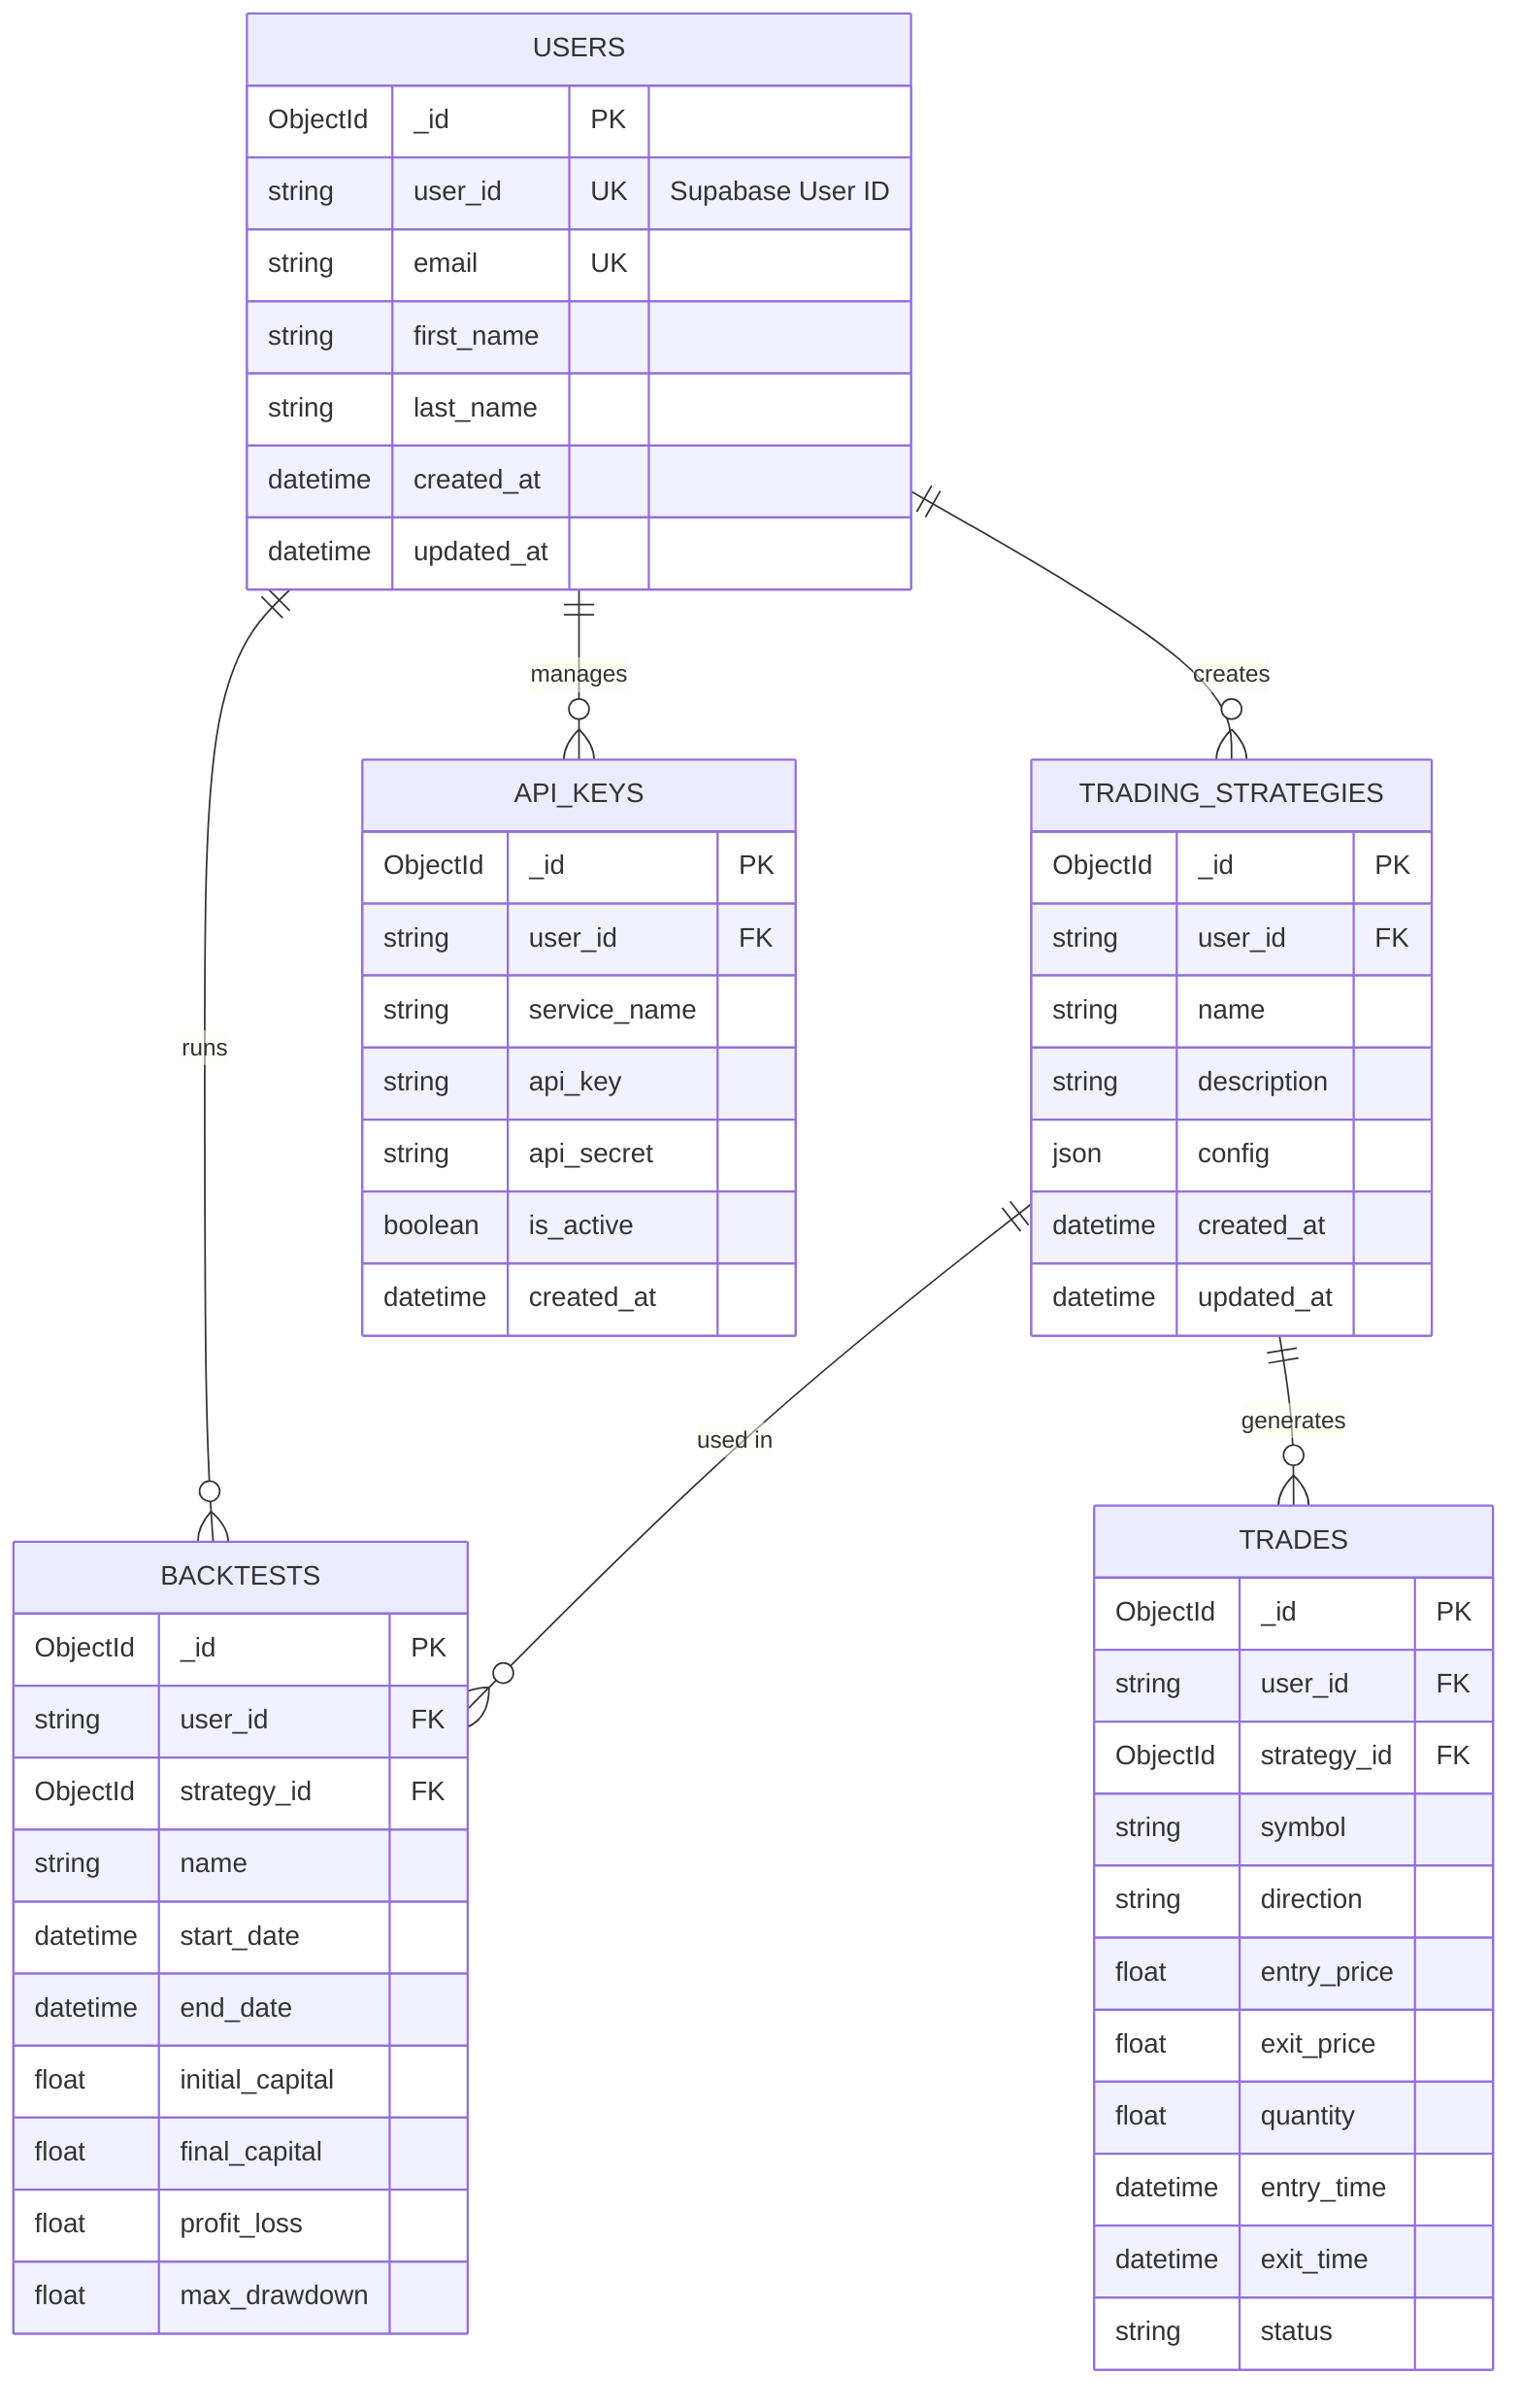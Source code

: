 erDiagram
    USERS ||--o{ TRADING_STRATEGIES : creates
    USERS ||--o{ API_KEYS : manages
    USERS ||--o{ BACKTESTS : runs
    TRADING_STRATEGIES ||--o{ BACKTESTS : "used in"
    TRADING_STRATEGIES ||--o{ TRADES : generates
    
    USERS {
        ObjectId _id PK
        string user_id UK "Supabase User ID"
        string email UK
        string first_name
        string last_name
        datetime created_at
        datetime updated_at
    }
    
    TRADING_STRATEGIES {
        ObjectId _id PK
        string user_id FK
        string name
        string description
        json config
        datetime created_at
        datetime updated_at
    }
    
    API_KEYS {
        ObjectId _id PK
        string user_id FK
        string service_name
        string api_key
        string api_secret
        boolean is_active
        datetime created_at
    }
    
    BACKTESTS {
        ObjectId _id PK
        string user_id FK
        ObjectId strategy_id FK
        string name
        datetime start_date
        datetime end_date
        float initial_capital
        float final_capital
        float profit_loss
        float max_drawdown
    }
    
    TRADES {
        ObjectId _id PK
        string user_id FK
        ObjectId strategy_id FK
        string symbol
        string direction
        float entry_price
        float exit_price
        float quantity
        datetime entry_time
        datetime exit_time
        string status
    }